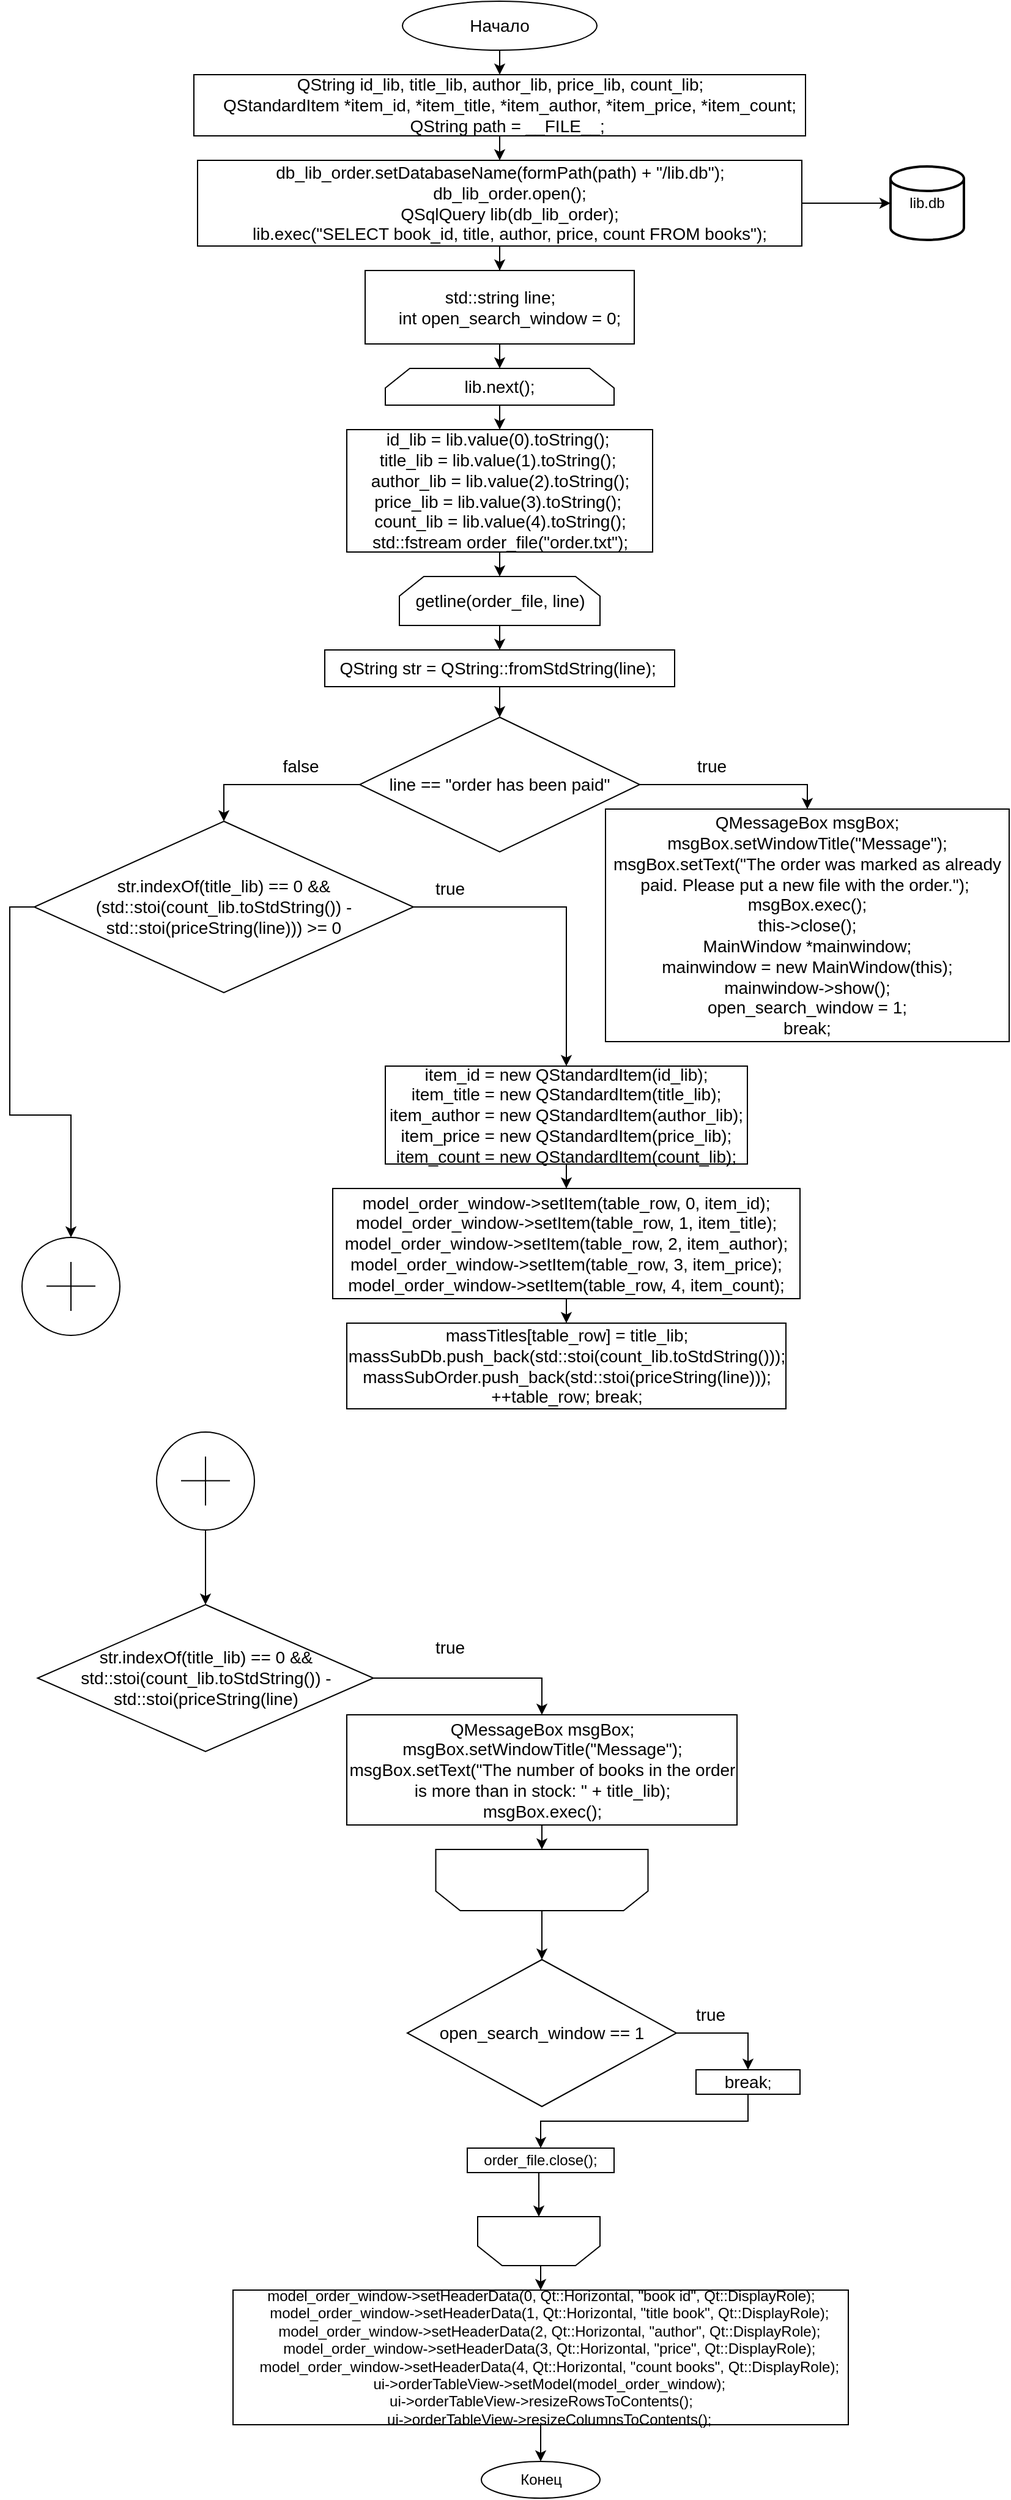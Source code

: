 <mxfile version="14.6.5" type="device"><diagram id="_GJAYT671kpi6_KNNRGM" name="Page-1"><mxGraphModel dx="1422" dy="762" grid="1" gridSize="10" guides="1" tooltips="1" connect="1" arrows="1" fold="1" page="1" pageScale="1" pageWidth="827" pageHeight="1169" math="0" shadow="0"><root><mxCell id="0"/><mxCell id="1" parent="0"/><mxCell id="QwBEAd8L3a7zXEHstMH1-5" style="edgeStyle=orthogonalEdgeStyle;rounded=0;orthogonalLoop=1;jettySize=auto;html=1;exitX=0.5;exitY=1;exitDx=0;exitDy=0;entryX=0.5;entryY=0;entryDx=0;entryDy=0;" edge="1" parent="1" source="QwBEAd8L3a7zXEHstMH1-1" target="QwBEAd8L3a7zXEHstMH1-2"><mxGeometry relative="1" as="geometry"/></mxCell><mxCell id="QwBEAd8L3a7zXEHstMH1-1" value="&lt;font style=&quot;font-size: 14px&quot;&gt;Начало&lt;/font&gt;" style="ellipse;whiteSpace=wrap;html=1;" vertex="1" parent="1"><mxGeometry x="331" width="159" height="40" as="geometry"/></mxCell><mxCell id="QwBEAd8L3a7zXEHstMH1-6" style="edgeStyle=orthogonalEdgeStyle;rounded=0;orthogonalLoop=1;jettySize=auto;html=1;exitX=0.5;exitY=1;exitDx=0;exitDy=0;entryX=0.5;entryY=0;entryDx=0;entryDy=0;" edge="1" parent="1" source="QwBEAd8L3a7zXEHstMH1-2" target="QwBEAd8L3a7zXEHstMH1-3"><mxGeometry relative="1" as="geometry"/></mxCell><mxCell id="QwBEAd8L3a7zXEHstMH1-2" value="&lt;div style=&quot;font-size: 14px&quot;&gt;&lt;font style=&quot;font-size: 14px&quot;&gt;QString id_lib, title_lib, author_lib, price_lib, count_lib;&lt;/font&gt;&lt;/div&gt;&lt;div style=&quot;font-size: 14px&quot;&gt;&lt;font style=&quot;font-size: 14px&quot;&gt;&amp;nbsp; &amp;nbsp; QStandardItem *item_id, *item_title, *item_author, *item_price, *item_count;&lt;/font&gt;&lt;/div&gt;&lt;div style=&quot;font-size: 14px&quot;&gt;&lt;font style=&quot;font-size: 14px&quot;&gt;&amp;nbsp; &amp;nbsp; QString path = __FILE__;&amp;nbsp;&lt;/font&gt;&lt;/div&gt;" style="rounded=0;whiteSpace=wrap;html=1;" vertex="1" parent="1"><mxGeometry x="160.5" y="60" width="500" height="50" as="geometry"/></mxCell><mxCell id="QwBEAd8L3a7zXEHstMH1-7" style="edgeStyle=orthogonalEdgeStyle;rounded=0;orthogonalLoop=1;jettySize=auto;html=1;exitX=0.5;exitY=1;exitDx=0;exitDy=0;" edge="1" parent="1" source="QwBEAd8L3a7zXEHstMH1-3" target="QwBEAd8L3a7zXEHstMH1-4"><mxGeometry relative="1" as="geometry"/></mxCell><mxCell id="QwBEAd8L3a7zXEHstMH1-49" style="edgeStyle=orthogonalEdgeStyle;rounded=0;orthogonalLoop=1;jettySize=auto;html=1;exitX=1;exitY=0.5;exitDx=0;exitDy=0;entryX=0;entryY=0.5;entryDx=0;entryDy=0;entryPerimeter=0;" edge="1" parent="1" source="QwBEAd8L3a7zXEHstMH1-3" target="QwBEAd8L3a7zXEHstMH1-48"><mxGeometry relative="1" as="geometry"/></mxCell><mxCell id="QwBEAd8L3a7zXEHstMH1-3" value="&lt;div style=&quot;font-size: 14px&quot;&gt;&lt;font style=&quot;font-size: 14px&quot;&gt;db_lib_order.setDatabaseName(formPath(path) + &quot;/lib.db&quot;);&lt;/font&gt;&lt;/div&gt;&lt;div style=&quot;font-size: 14px&quot;&gt;&lt;font style=&quot;font-size: 14px&quot;&gt;&amp;nbsp; &amp;nbsp; db_lib_order.open();&lt;/font&gt;&lt;/div&gt;&lt;div style=&quot;font-size: 14px&quot;&gt;&lt;font style=&quot;font-size: 14px&quot;&gt;&amp;nbsp; &amp;nbsp; QSqlQuery lib(db_lib_order);&lt;/font&gt;&lt;/div&gt;&lt;div style=&quot;font-size: 14px&quot;&gt;&lt;font style=&quot;font-size: 14px&quot;&gt;&amp;nbsp; &amp;nbsp; lib.exec(&quot;SELECT book_id, title, author, price, count FROM books&quot;);&lt;/font&gt;&lt;/div&gt;" style="rounded=0;whiteSpace=wrap;html=1;align=center;" vertex="1" parent="1"><mxGeometry x="163.5" y="130" width="494" height="70" as="geometry"/></mxCell><mxCell id="QwBEAd8L3a7zXEHstMH1-9" style="edgeStyle=orthogonalEdgeStyle;rounded=0;orthogonalLoop=1;jettySize=auto;html=1;exitX=0.5;exitY=1;exitDx=0;exitDy=0;entryX=0.5;entryY=0;entryDx=0;entryDy=0;" edge="1" parent="1" source="QwBEAd8L3a7zXEHstMH1-4" target="QwBEAd8L3a7zXEHstMH1-8"><mxGeometry relative="1" as="geometry"/></mxCell><mxCell id="QwBEAd8L3a7zXEHstMH1-4" value="&lt;div style=&quot;font-size: 14px&quot;&gt;std::string line;&lt;/div&gt;&lt;div style=&quot;font-size: 14px&quot;&gt;&amp;nbsp; &amp;nbsp; int open_search_window = 0;&lt;/div&gt;" style="rounded=0;whiteSpace=wrap;html=1;" vertex="1" parent="1"><mxGeometry x="300.5" y="220" width="220" height="60" as="geometry"/></mxCell><mxCell id="QwBEAd8L3a7zXEHstMH1-11" style="edgeStyle=orthogonalEdgeStyle;rounded=0;orthogonalLoop=1;jettySize=auto;html=1;exitX=0.5;exitY=1;exitDx=0;exitDy=0;entryX=0.5;entryY=0;entryDx=0;entryDy=0;" edge="1" parent="1" source="QwBEAd8L3a7zXEHstMH1-8" target="QwBEAd8L3a7zXEHstMH1-10"><mxGeometry relative="1" as="geometry"/></mxCell><mxCell id="QwBEAd8L3a7zXEHstMH1-8" value="&lt;font style=&quot;font-size: 14px&quot;&gt;lib.next();&lt;/font&gt;" style="shape=loopLimit;whiteSpace=wrap;html=1;" vertex="1" parent="1"><mxGeometry x="317" y="300" width="187" height="30" as="geometry"/></mxCell><mxCell id="QwBEAd8L3a7zXEHstMH1-13" style="edgeStyle=orthogonalEdgeStyle;rounded=0;orthogonalLoop=1;jettySize=auto;html=1;exitX=0.5;exitY=1;exitDx=0;exitDy=0;entryX=0.5;entryY=0;entryDx=0;entryDy=0;" edge="1" parent="1" source="QwBEAd8L3a7zXEHstMH1-10" target="QwBEAd8L3a7zXEHstMH1-12"><mxGeometry relative="1" as="geometry"/></mxCell><mxCell id="QwBEAd8L3a7zXEHstMH1-10" value="&lt;div style=&quot;font-size: 14px&quot;&gt;&lt;font style=&quot;font-size: 14px&quot;&gt;id_lib = lib.value(0).toString();&amp;nbsp;&lt;/font&gt;&lt;/div&gt;&lt;div style=&quot;font-size: 14px&quot;&gt;&lt;span&gt;title_lib = lib.value(1).toString();&amp;nbsp;&lt;/span&gt;&lt;/div&gt;&lt;div style=&quot;font-size: 14px&quot;&gt;&lt;span&gt;author_lib = lib.value(2).toString();&lt;/span&gt;&lt;/div&gt;&lt;div style=&quot;font-size: 14px&quot;&gt;&lt;span&gt;price_lib = lib.value(3).toString();&amp;nbsp;&lt;/span&gt;&lt;/div&gt;&lt;div style=&quot;font-size: 14px&quot;&gt;&lt;span&gt;count_lib = lib.value(4).toString();&lt;/span&gt;&lt;/div&gt;&lt;div&gt;&lt;font&gt;&lt;span style=&quot;font-size: 14px&quot;&gt;std::fstream order_file(&quot;order.txt&quot;);&lt;/span&gt;&lt;br&gt;&lt;/font&gt;&lt;/div&gt;" style="rounded=0;whiteSpace=wrap;html=1;align=center;" vertex="1" parent="1"><mxGeometry x="285.5" y="350" width="250" height="100" as="geometry"/></mxCell><mxCell id="QwBEAd8L3a7zXEHstMH1-16" style="edgeStyle=orthogonalEdgeStyle;rounded=0;orthogonalLoop=1;jettySize=auto;html=1;exitX=0.5;exitY=1;exitDx=0;exitDy=0;entryX=0.5;entryY=0;entryDx=0;entryDy=0;" edge="1" parent="1" source="QwBEAd8L3a7zXEHstMH1-12" target="QwBEAd8L3a7zXEHstMH1-15"><mxGeometry relative="1" as="geometry"/></mxCell><mxCell id="QwBEAd8L3a7zXEHstMH1-12" value="&lt;font style=&quot;font-size: 14px&quot;&gt;getline(order_file, line)&lt;/font&gt;" style="shape=loopLimit;whiteSpace=wrap;html=1;" vertex="1" parent="1"><mxGeometry x="328.5" y="470" width="164" height="40" as="geometry"/></mxCell><mxCell id="QwBEAd8L3a7zXEHstMH1-19" style="edgeStyle=orthogonalEdgeStyle;rounded=0;orthogonalLoop=1;jettySize=auto;html=1;exitX=1;exitY=0.5;exitDx=0;exitDy=0;entryX=0.5;entryY=0;entryDx=0;entryDy=0;" edge="1" parent="1" source="QwBEAd8L3a7zXEHstMH1-14" target="QwBEAd8L3a7zXEHstMH1-18"><mxGeometry relative="1" as="geometry"/></mxCell><mxCell id="QwBEAd8L3a7zXEHstMH1-24" style="edgeStyle=orthogonalEdgeStyle;rounded=0;orthogonalLoop=1;jettySize=auto;html=1;exitX=0;exitY=0.5;exitDx=0;exitDy=0;entryX=0.5;entryY=0;entryDx=0;entryDy=0;" edge="1" parent="1" source="QwBEAd8L3a7zXEHstMH1-14" target="QwBEAd8L3a7zXEHstMH1-23"><mxGeometry relative="1" as="geometry"/></mxCell><mxCell id="QwBEAd8L3a7zXEHstMH1-14" value="&lt;font style=&quot;font-size: 14px&quot;&gt;line == &quot;order has been paid&quot;&lt;/font&gt;" style="rhombus;whiteSpace=wrap;html=1;" vertex="1" parent="1"><mxGeometry x="296" y="585" width="229" height="110" as="geometry"/></mxCell><mxCell id="QwBEAd8L3a7zXEHstMH1-17" style="edgeStyle=orthogonalEdgeStyle;rounded=0;orthogonalLoop=1;jettySize=auto;html=1;exitX=0.5;exitY=1;exitDx=0;exitDy=0;entryX=0.5;entryY=0;entryDx=0;entryDy=0;" edge="1" parent="1" source="QwBEAd8L3a7zXEHstMH1-15" target="QwBEAd8L3a7zXEHstMH1-14"><mxGeometry relative="1" as="geometry"/></mxCell><mxCell id="QwBEAd8L3a7zXEHstMH1-15" value="&lt;font style=&quot;font-size: 14px&quot;&gt;QString str = QString::fromStdString(line);&amp;nbsp;&lt;/font&gt;" style="rounded=0;whiteSpace=wrap;html=1;" vertex="1" parent="1"><mxGeometry x="267.5" y="530" width="286" height="30" as="geometry"/></mxCell><mxCell id="QwBEAd8L3a7zXEHstMH1-18" value="&lt;div style=&quot;font-size: 14px&quot;&gt;&lt;font style=&quot;font-size: 14px&quot;&gt;QMessageBox msgBox;&lt;/font&gt;&lt;/div&gt;&lt;div style=&quot;font-size: 14px&quot;&gt;&lt;span&gt;msgBox.setWindowTitle(&quot;Message&quot;);&lt;/span&gt;&lt;/div&gt;&lt;div style=&quot;font-size: 14px&quot;&gt;&lt;span&gt;msgBox.setText(&quot;The order was marked as already paid. Please put a new file with the order.&quot;);&amp;nbsp;&lt;/span&gt;&lt;/div&gt;&lt;div style=&quot;font-size: 14px&quot;&gt;&lt;span&gt;msgBox.exec();&lt;/span&gt;&lt;/div&gt;&lt;div style=&quot;font-size: 14px&quot;&gt;&lt;span&gt;this-&amp;gt;close();&lt;/span&gt;&lt;/div&gt;&lt;div style=&quot;font-size: 14px&quot;&gt;&lt;span&gt;MainWindow *mainwindow;&lt;/span&gt;&lt;/div&gt;&lt;div style=&quot;font-size: 14px&quot;&gt;&lt;span&gt;mainwindow = new MainWindow(this);&lt;/span&gt;&lt;/div&gt;&lt;div style=&quot;font-size: 14px&quot;&gt;&lt;span&gt;mainwindow-&amp;gt;show();&lt;/span&gt;&lt;/div&gt;&lt;div style=&quot;font-size: 14px&quot;&gt;&lt;span&gt;open_search_window = 1;&lt;/span&gt;&lt;/div&gt;&lt;div style=&quot;font-size: 14px&quot;&gt;&lt;font style=&quot;font-size: 14px&quot;&gt;break;&lt;/font&gt;&lt;/div&gt;" style="rounded=0;whiteSpace=wrap;html=1;" vertex="1" parent="1"><mxGeometry x="497" y="660" width="330" height="190" as="geometry"/></mxCell><mxCell id="QwBEAd8L3a7zXEHstMH1-20" value="&lt;font style=&quot;font-size: 14px&quot;&gt;true&lt;/font&gt;" style="text;html=1;strokeColor=none;fillColor=none;align=center;verticalAlign=middle;whiteSpace=wrap;rounded=0;" vertex="1" parent="1"><mxGeometry x="553.5" y="610" width="60" height="30" as="geometry"/></mxCell><mxCell id="QwBEAd8L3a7zXEHstMH1-28" style="edgeStyle=orthogonalEdgeStyle;rounded=0;orthogonalLoop=1;jettySize=auto;html=1;exitX=1;exitY=0.5;exitDx=0;exitDy=0;" edge="1" parent="1" source="QwBEAd8L3a7zXEHstMH1-23" target="QwBEAd8L3a7zXEHstMH1-26"><mxGeometry relative="1" as="geometry"/></mxCell><mxCell id="QwBEAd8L3a7zXEHstMH1-39" style="edgeStyle=orthogonalEdgeStyle;rounded=0;orthogonalLoop=1;jettySize=auto;html=1;exitX=0;exitY=0.5;exitDx=0;exitDy=0;" edge="1" parent="1" source="QwBEAd8L3a7zXEHstMH1-23" target="QwBEAd8L3a7zXEHstMH1-36"><mxGeometry relative="1" as="geometry"/></mxCell><mxCell id="QwBEAd8L3a7zXEHstMH1-23" value="&lt;font style=&quot;font-size: 14px&quot;&gt;str.indexOf(title_lib) == 0 &amp;amp;&amp;amp; (std::stoi(count_lib.toStdString()) - std::stoi(priceString(line))) &amp;gt;= 0&lt;/font&gt;" style="rhombus;whiteSpace=wrap;html=1;" vertex="1" parent="1"><mxGeometry x="30" y="670" width="310" height="140" as="geometry"/></mxCell><mxCell id="QwBEAd8L3a7zXEHstMH1-33" style="edgeStyle=orthogonalEdgeStyle;rounded=0;orthogonalLoop=1;jettySize=auto;html=1;exitX=0.5;exitY=1;exitDx=0;exitDy=0;entryX=0.5;entryY=0;entryDx=0;entryDy=0;" edge="1" parent="1" source="QwBEAd8L3a7zXEHstMH1-26" target="QwBEAd8L3a7zXEHstMH1-32"><mxGeometry relative="1" as="geometry"/></mxCell><mxCell id="QwBEAd8L3a7zXEHstMH1-26" value="&lt;div style=&quot;font-size: 14px&quot;&gt;&lt;font style=&quot;font-size: 14px&quot;&gt;item_id = new QStandardItem(id_lib);&lt;/font&gt;&lt;/div&gt;&lt;div style=&quot;font-size: 14px&quot;&gt;&lt;span&gt;&lt;font style=&quot;font-size: 14px&quot;&gt;item_title = new QStandardItem(title_lib);&lt;/font&gt;&lt;/span&gt;&lt;/div&gt;&lt;div style=&quot;font-size: 14px&quot;&gt;&lt;span&gt;&lt;font style=&quot;font-size: 14px&quot;&gt;item_author = new QStandardItem(author_lib);&lt;/font&gt;&lt;/span&gt;&lt;/div&gt;&lt;div style=&quot;font-size: 14px&quot;&gt;&lt;span&gt;&lt;font style=&quot;font-size: 14px&quot;&gt;item_price = new QStandardItem(price_lib);&lt;/font&gt;&lt;/span&gt;&lt;/div&gt;&lt;div style=&quot;font-size: 14px&quot;&gt;&lt;font style=&quot;font-size: 14px&quot;&gt;item_count = new QStandardItem(count_lib);&lt;/font&gt;&lt;/div&gt;" style="rounded=0;whiteSpace=wrap;html=1;" vertex="1" parent="1"><mxGeometry x="317" y="870" width="296" height="80" as="geometry"/></mxCell><mxCell id="QwBEAd8L3a7zXEHstMH1-27" value="&lt;font style=&quot;font-size: 14px&quot;&gt;false&lt;/font&gt;" style="text;html=1;strokeColor=none;fillColor=none;align=center;verticalAlign=middle;whiteSpace=wrap;rounded=0;" vertex="1" parent="1"><mxGeometry x="227.5" y="615" width="40" height="20" as="geometry"/></mxCell><mxCell id="QwBEAd8L3a7zXEHstMH1-29" value="&lt;font style=&quot;font-size: 14px&quot;&gt;true&lt;/font&gt;" style="text;html=1;strokeColor=none;fillColor=none;align=center;verticalAlign=middle;whiteSpace=wrap;rounded=0;" vertex="1" parent="1"><mxGeometry x="340" y="710" width="60" height="30" as="geometry"/></mxCell><mxCell id="QwBEAd8L3a7zXEHstMH1-35" style="edgeStyle=orthogonalEdgeStyle;rounded=0;orthogonalLoop=1;jettySize=auto;html=1;exitX=0.5;exitY=1;exitDx=0;exitDy=0;entryX=0.5;entryY=0;entryDx=0;entryDy=0;" edge="1" parent="1" source="QwBEAd8L3a7zXEHstMH1-32" target="QwBEAd8L3a7zXEHstMH1-34"><mxGeometry relative="1" as="geometry"/></mxCell><mxCell id="QwBEAd8L3a7zXEHstMH1-32" value="&lt;div style=&quot;font-size: 14px&quot;&gt;&lt;font style=&quot;font-size: 14px&quot;&gt;model_order_window-&amp;gt;setItem(table_row, 0, item_id);&lt;/font&gt;&lt;/div&gt;&lt;div style=&quot;font-size: 14px&quot;&gt;&lt;span&gt;&lt;font style=&quot;font-size: 14px&quot;&gt;model_order_window-&amp;gt;setItem(table_row, 1, item_title);&lt;/font&gt;&lt;/span&gt;&lt;/div&gt;&lt;div style=&quot;font-size: 14px&quot;&gt;&lt;span&gt;&lt;font style=&quot;font-size: 14px&quot;&gt;model_order_window-&amp;gt;setItem(table_row, 2, item_author);&lt;/font&gt;&lt;/span&gt;&lt;/div&gt;&lt;div style=&quot;font-size: 14px&quot;&gt;&lt;span&gt;&lt;font style=&quot;font-size: 14px&quot;&gt;model_order_window-&amp;gt;setItem(table_row, 3, item_price);&lt;/font&gt;&lt;/span&gt;&lt;/div&gt;&lt;div style=&quot;font-size: 14px&quot;&gt;&lt;font style=&quot;font-size: 14px&quot;&gt;model_order_window-&amp;gt;setItem(table_row, 4, item_count);&lt;/font&gt;&lt;/div&gt;" style="rounded=0;whiteSpace=wrap;html=1;" vertex="1" parent="1"><mxGeometry x="274" y="970" width="382" height="90" as="geometry"/></mxCell><mxCell id="QwBEAd8L3a7zXEHstMH1-34" value="&lt;font style=&quot;font-size: 14px&quot;&gt;massTitles[table_row] = title_lib;&lt;br&gt;massSubDb.push_back(std::stoi(count_lib.toStdString()));&lt;br&gt;massSubOrder.push_back(std::stoi(priceString(line)));&lt;br&gt;++table_row; break;&lt;/font&gt;" style="rounded=0;whiteSpace=wrap;html=1;" vertex="1" parent="1"><mxGeometry x="285.5" y="1080" width="359" height="70" as="geometry"/></mxCell><mxCell id="QwBEAd8L3a7zXEHstMH1-40" value="" style="group" vertex="1" connectable="0" parent="1"><mxGeometry x="20" y="1010" width="80" height="80" as="geometry"/></mxCell><mxCell id="QwBEAd8L3a7zXEHstMH1-36" value="" style="ellipse;whiteSpace=wrap;html=1;aspect=fixed;" vertex="1" parent="QwBEAd8L3a7zXEHstMH1-40"><mxGeometry width="80" height="80" as="geometry"/></mxCell><mxCell id="QwBEAd8L3a7zXEHstMH1-37" value="" style="endArrow=none;html=1;" edge="1" parent="QwBEAd8L3a7zXEHstMH1-40"><mxGeometry width="50" height="50" relative="1" as="geometry"><mxPoint x="40" y="60" as="sourcePoint"/><mxPoint x="40" y="20" as="targetPoint"/></mxGeometry></mxCell><mxCell id="QwBEAd8L3a7zXEHstMH1-38" value="" style="endArrow=none;html=1;" edge="1" parent="QwBEAd8L3a7zXEHstMH1-40"><mxGeometry width="50" height="50" relative="1" as="geometry"><mxPoint x="20" y="39.76" as="sourcePoint"/><mxPoint x="60" y="39.76" as="targetPoint"/></mxGeometry></mxCell><mxCell id="QwBEAd8L3a7zXEHstMH1-41" value="" style="group" vertex="1" connectable="0" parent="1"><mxGeometry x="130" y="1169" width="80" height="80" as="geometry"/></mxCell><mxCell id="QwBEAd8L3a7zXEHstMH1-42" value="" style="ellipse;whiteSpace=wrap;html=1;aspect=fixed;" vertex="1" parent="QwBEAd8L3a7zXEHstMH1-41"><mxGeometry width="80" height="80" as="geometry"/></mxCell><mxCell id="QwBEAd8L3a7zXEHstMH1-43" value="" style="endArrow=none;html=1;" edge="1" parent="QwBEAd8L3a7zXEHstMH1-41"><mxGeometry width="50" height="50" relative="1" as="geometry"><mxPoint x="40" y="60" as="sourcePoint"/><mxPoint x="40" y="20" as="targetPoint"/></mxGeometry></mxCell><mxCell id="QwBEAd8L3a7zXEHstMH1-44" value="" style="endArrow=none;html=1;" edge="1" parent="QwBEAd8L3a7zXEHstMH1-41"><mxGeometry width="50" height="50" relative="1" as="geometry"><mxPoint x="20" y="39.76" as="sourcePoint"/><mxPoint x="60" y="39.76" as="targetPoint"/></mxGeometry></mxCell><mxCell id="QwBEAd8L3a7zXEHstMH1-51" style="edgeStyle=orthogonalEdgeStyle;rounded=0;orthogonalLoop=1;jettySize=auto;html=1;exitX=1;exitY=0.5;exitDx=0;exitDy=0;entryX=0.5;entryY=0;entryDx=0;entryDy=0;" edge="1" parent="1" source="QwBEAd8L3a7zXEHstMH1-45" target="QwBEAd8L3a7zXEHstMH1-50"><mxGeometry relative="1" as="geometry"/></mxCell><mxCell id="QwBEAd8L3a7zXEHstMH1-45" value="&lt;font style=&quot;font-size: 14px&quot;&gt;str.indexOf(title_lib) == 0 &amp;amp;&amp;amp; std::stoi(count_lib.toStdString()) - std::stoi(priceString(line)&lt;/font&gt;" style="rhombus;whiteSpace=wrap;html=1;" vertex="1" parent="1"><mxGeometry x="32.75" y="1310" width="274.5" height="120" as="geometry"/></mxCell><mxCell id="QwBEAd8L3a7zXEHstMH1-46" style="edgeStyle=orthogonalEdgeStyle;rounded=0;orthogonalLoop=1;jettySize=auto;html=1;entryX=0.5;entryY=0;entryDx=0;entryDy=0;" edge="1" parent="1" source="QwBEAd8L3a7zXEHstMH1-42" target="QwBEAd8L3a7zXEHstMH1-45"><mxGeometry relative="1" as="geometry"/></mxCell><mxCell id="QwBEAd8L3a7zXEHstMH1-48" value="lib.db" style="strokeWidth=2;html=1;shape=mxgraph.flowchart.database;whiteSpace=wrap;" vertex="1" parent="1"><mxGeometry x="730" y="135" width="60" height="60" as="geometry"/></mxCell><mxCell id="QwBEAd8L3a7zXEHstMH1-54" style="edgeStyle=orthogonalEdgeStyle;rounded=0;orthogonalLoop=1;jettySize=auto;html=1;exitX=0.5;exitY=1;exitDx=0;exitDy=0;" edge="1" parent="1" source="QwBEAd8L3a7zXEHstMH1-50" target="QwBEAd8L3a7zXEHstMH1-53"><mxGeometry relative="1" as="geometry"/></mxCell><mxCell id="QwBEAd8L3a7zXEHstMH1-50" value="&lt;div style=&quot;font-size: 14px&quot;&gt;&lt;font style=&quot;font-size: 14px&quot;&gt;QMessageBox msgBox;&lt;/font&gt;&lt;/div&gt;&lt;div style=&quot;font-size: 14px&quot;&gt;&lt;span&gt;&lt;font style=&quot;font-size: 14px&quot;&gt;msgBox.setWindowTitle(&quot;Message&quot;);&lt;/font&gt;&lt;/span&gt;&lt;/div&gt;&lt;div style=&quot;font-size: 14px&quot;&gt;&lt;span&gt;&lt;font style=&quot;font-size: 14px&quot;&gt;msgBox.setText(&quot;The number of books in the order is more than in stock: &quot; + title_lib);&lt;/font&gt;&lt;/span&gt;&lt;/div&gt;&lt;div style=&quot;font-size: 14px&quot;&gt;&lt;font style=&quot;font-size: 14px&quot;&gt;msgBox.exec();&lt;/font&gt;&lt;/div&gt;" style="rounded=0;whiteSpace=wrap;html=1;" vertex="1" parent="1"><mxGeometry x="285.5" y="1400" width="319" height="90" as="geometry"/></mxCell><mxCell id="QwBEAd8L3a7zXEHstMH1-52" value="&lt;font style=&quot;font-size: 14px&quot;&gt;true&lt;/font&gt;" style="text;html=1;strokeColor=none;fillColor=none;align=center;verticalAlign=middle;whiteSpace=wrap;rounded=0;" vertex="1" parent="1"><mxGeometry x="340" y="1330" width="60" height="30" as="geometry"/></mxCell><mxCell id="QwBEAd8L3a7zXEHstMH1-56" style="edgeStyle=orthogonalEdgeStyle;rounded=0;orthogonalLoop=1;jettySize=auto;html=1;exitX=0.5;exitY=0;exitDx=0;exitDy=0;entryX=0.5;entryY=0;entryDx=0;entryDy=0;" edge="1" parent="1" source="QwBEAd8L3a7zXEHstMH1-53" target="QwBEAd8L3a7zXEHstMH1-55"><mxGeometry relative="1" as="geometry"/></mxCell><mxCell id="QwBEAd8L3a7zXEHstMH1-53" value="" style="shape=loopLimit;whiteSpace=wrap;html=1;rotation=-180;" vertex="1" parent="1"><mxGeometry x="358.25" y="1510" width="173.5" height="50" as="geometry"/></mxCell><mxCell id="QwBEAd8L3a7zXEHstMH1-59" style="edgeStyle=orthogonalEdgeStyle;rounded=0;orthogonalLoop=1;jettySize=auto;html=1;exitX=1;exitY=0.5;exitDx=0;exitDy=0;entryX=0.5;entryY=0;entryDx=0;entryDy=0;" edge="1" parent="1" source="QwBEAd8L3a7zXEHstMH1-55" target="QwBEAd8L3a7zXEHstMH1-58"><mxGeometry relative="1" as="geometry"/></mxCell><mxCell id="QwBEAd8L3a7zXEHstMH1-55" value="&lt;font style=&quot;font-size: 14px&quot;&gt;open_search_window == 1&lt;/font&gt;" style="rhombus;whiteSpace=wrap;html=1;" vertex="1" parent="1"><mxGeometry x="335" y="1600" width="220" height="120" as="geometry"/></mxCell><mxCell id="QwBEAd8L3a7zXEHstMH1-57" value="&lt;font style=&quot;font-size: 14px&quot;&gt;true&lt;/font&gt;" style="text;html=1;strokeColor=none;fillColor=none;align=center;verticalAlign=middle;whiteSpace=wrap;rounded=0;" vertex="1" parent="1"><mxGeometry x="553" y="1630" width="60" height="30" as="geometry"/></mxCell><mxCell id="QwBEAd8L3a7zXEHstMH1-61" style="edgeStyle=orthogonalEdgeStyle;rounded=0;orthogonalLoop=1;jettySize=auto;html=1;exitX=0.5;exitY=1;exitDx=0;exitDy=0;entryX=0.5;entryY=0;entryDx=0;entryDy=0;" edge="1" parent="1" source="QwBEAd8L3a7zXEHstMH1-58" target="QwBEAd8L3a7zXEHstMH1-60"><mxGeometry relative="1" as="geometry"/></mxCell><mxCell id="QwBEAd8L3a7zXEHstMH1-58" value="&lt;font style=&quot;font-size: 14px&quot;&gt;break&lt;/font&gt;;" style="rounded=0;whiteSpace=wrap;html=1;" vertex="1" parent="1"><mxGeometry x="571" y="1690" width="85" height="20" as="geometry"/></mxCell><mxCell id="QwBEAd8L3a7zXEHstMH1-63" style="edgeStyle=orthogonalEdgeStyle;rounded=0;orthogonalLoop=1;jettySize=auto;html=1;exitX=0.5;exitY=1;exitDx=0;exitDy=0;entryX=0.5;entryY=1;entryDx=0;entryDy=0;" edge="1" parent="1" source="QwBEAd8L3a7zXEHstMH1-60" target="QwBEAd8L3a7zXEHstMH1-62"><mxGeometry relative="1" as="geometry"/></mxCell><mxCell id="QwBEAd8L3a7zXEHstMH1-60" value="order_file.close();" style="rounded=0;whiteSpace=wrap;html=1;" vertex="1" parent="1"><mxGeometry x="384" y="1754" width="120" height="20" as="geometry"/></mxCell><mxCell id="QwBEAd8L3a7zXEHstMH1-65" style="edgeStyle=orthogonalEdgeStyle;rounded=0;orthogonalLoop=1;jettySize=auto;html=1;exitX=0.5;exitY=0;exitDx=0;exitDy=0;entryX=0.5;entryY=0;entryDx=0;entryDy=0;" edge="1" parent="1" source="QwBEAd8L3a7zXEHstMH1-62" target="QwBEAd8L3a7zXEHstMH1-64"><mxGeometry relative="1" as="geometry"/></mxCell><mxCell id="QwBEAd8L3a7zXEHstMH1-62" value="" style="shape=loopLimit;whiteSpace=wrap;html=1;rotation=-180;" vertex="1" parent="1"><mxGeometry x="392.5" y="1810" width="100" height="40" as="geometry"/></mxCell><mxCell id="QwBEAd8L3a7zXEHstMH1-67" style="edgeStyle=orthogonalEdgeStyle;rounded=0;orthogonalLoop=1;jettySize=auto;html=1;exitX=0.5;exitY=1;exitDx=0;exitDy=0;entryX=0.5;entryY=0;entryDx=0;entryDy=0;" edge="1" parent="1" source="QwBEAd8L3a7zXEHstMH1-64" target="QwBEAd8L3a7zXEHstMH1-66"><mxGeometry relative="1" as="geometry"/></mxCell><mxCell id="QwBEAd8L3a7zXEHstMH1-64" value="&lt;div&gt;model_order_window-&amp;gt;setHeaderData(0, Qt::Horizontal, &quot;book id&quot;, Qt::DisplayRole);&lt;/div&gt;&lt;div&gt;&amp;nbsp; &amp;nbsp; model_order_window-&amp;gt;setHeaderData(1, Qt::Horizontal, &quot;title book&quot;, Qt::DisplayRole);&lt;/div&gt;&lt;div&gt;&amp;nbsp; &amp;nbsp; model_order_window-&amp;gt;setHeaderData(2, Qt::Horizontal, &quot;author&quot;, Qt::DisplayRole);&lt;/div&gt;&lt;div&gt;&amp;nbsp; &amp;nbsp; model_order_window-&amp;gt;setHeaderData(3, Qt::Horizontal, &quot;price&quot;, Qt::DisplayRole);&lt;/div&gt;&lt;div&gt;&amp;nbsp; &amp;nbsp; model_order_window-&amp;gt;setHeaderData(4, Qt::Horizontal, &quot;count books&quot;, Qt::DisplayRole);&lt;/div&gt;&lt;div&gt;&amp;nbsp; &amp;nbsp; ui-&amp;gt;orderTableView-&amp;gt;setModel(model_order_window);&lt;/div&gt;&lt;div&gt;&lt;div&gt;ui-&amp;gt;orderTableView-&amp;gt;resizeRowsToContents();&lt;/div&gt;&lt;div&gt;&amp;nbsp; &amp;nbsp; ui-&amp;gt;orderTableView-&amp;gt;resizeColumnsToContents();&lt;/div&gt;&lt;/div&gt;" style="rounded=0;whiteSpace=wrap;html=1;" vertex="1" parent="1"><mxGeometry x="192.5" y="1870" width="503" height="110" as="geometry"/></mxCell><mxCell id="QwBEAd8L3a7zXEHstMH1-66" value="Конец" style="ellipse;whiteSpace=wrap;html=1;" vertex="1" parent="1"><mxGeometry x="395.5" y="2010" width="97" height="30" as="geometry"/></mxCell></root></mxGraphModel></diagram></mxfile>